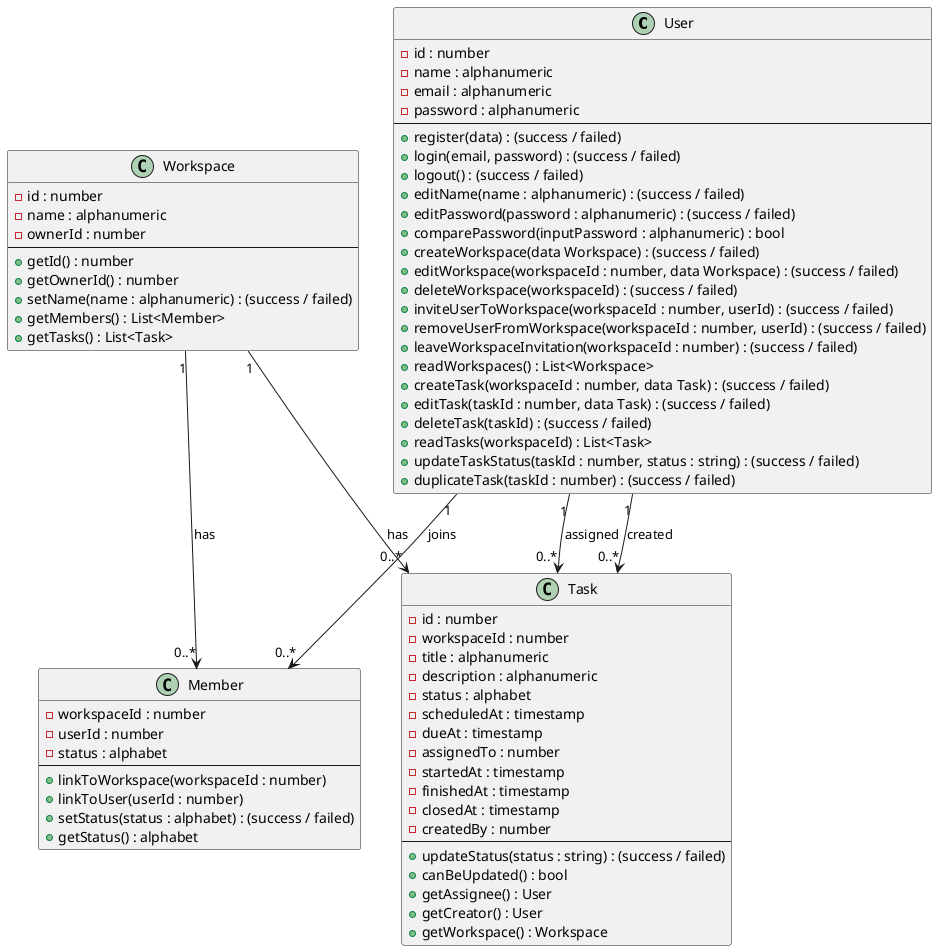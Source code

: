 ' Visibility Markers: Visibility markers indicate the accessibility of attributes and methods within a class.
' + (Public): The attribute or method is accessible from any class.
' - (Private): The attribute or method is only accessible within the same class.
' # (Protected): The attribute or method is accessible within the same class and its subclasses.
' ~ (Package): The attribute or method is accessible within the same package.

' alphanumeric = alphabet and number
@startuml task_tracker

class User {
    - id : number
    - name : alphanumeric
    - email : alphanumeric
    - password : alphanumeric
    --
    + register(data) : (success / failed)
    + login(email, password) : (success / failed)
    + logout() : (success / failed)
    + editName(name : alphanumeric) : (success / failed)
    + editPassword(password : alphanumeric) : (success / failed)
    + comparePassword(inputPassword : alphanumeric) : bool
    + createWorkspace(data Workspace) : (success / failed)
    + editWorkspace(workspaceId : number, data Workspace) : (success / failed)
    + deleteWorkspace(workspaceId) : (success / failed)
    + inviteUserToWorkspace(workspaceId : number, userId) : (success / failed)
    + removeUserFromWorkspace(workspaceId : number, userId) : (success / failed)
    + leaveWorkspaceInvitation(workspaceId : number) : (success / failed)
    + readWorkspaces() : List<Workspace>
    + createTask(workspaceId : number, data Task) : (success / failed)
    + editTask(taskId : number, data Task) : (success / failed)
    + deleteTask(taskId) : (success / failed)
    + readTasks(workspaceId) : List<Task>
    + updateTaskStatus(taskId : number, status : string) : (success / failed)
    + duplicateTask(taskId : number) : (success / failed)
}

class Workspace {
    - id : number
    - name : alphanumeric
    - ownerId : number
    --
    + getId() : number
    + getOwnerId() : number
    + setName(name : alphanumeric) : (success / failed)
    + getMembers() : List<Member>
    + getTasks() : List<Task>
}

class Member {
    - workspaceId : number
    - userId : number
    - status : alphabet
    --
    + linkToWorkspace(workspaceId : number)
    + linkToUser(userId : number)
    + setStatus(status : alphabet) : (success / failed)
    + getStatus() : alphabet
}

Workspace "1" --> "0..*" Member : has
User "1" --> "0..*" Member : joins

class Task {
    - id : number
    - workspaceId : number
    - title : alphanumeric
    - description : alphanumeric
    - status : alphabet
    - scheduledAt : timestamp
    - dueAt : timestamp
    - assignedTo : number
    - startedAt : timestamp
    - finishedAt : timestamp
    - closedAt : timestamp
    - createdBy : number
    --
    + updateStatus(status : string) : (success / failed)
    + canBeUpdated() : bool
    + getAssignee() : User
    + getCreator() : User
    + getWorkspace() : Workspace
}

Workspace "1" --> "0..*" Task : has
User "1" --> "0..*" Task : assigned
User "1" --> "0..*" Task : created

@enduml
